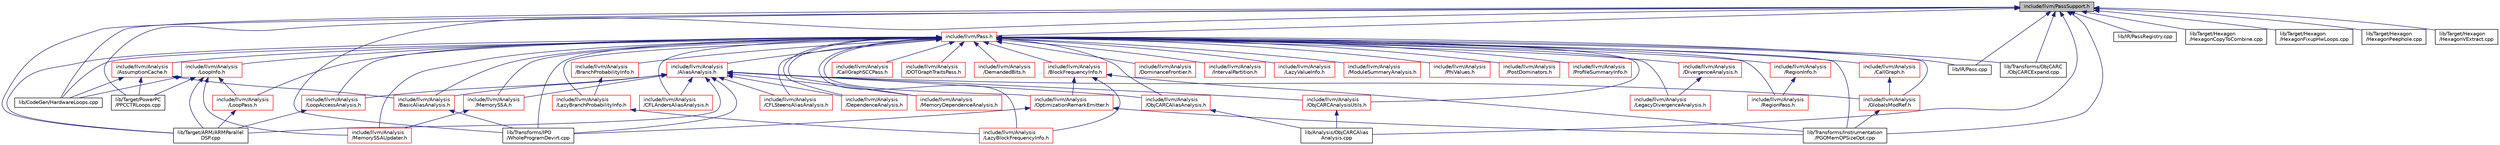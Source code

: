 digraph "include/llvm/PassSupport.h"
{
 // LATEX_PDF_SIZE
  bgcolor="transparent";
  edge [fontname="Helvetica",fontsize="10",labelfontname="Helvetica",labelfontsize="10"];
  node [fontname="Helvetica",fontsize="10",shape="box"];
  Node1 [label="include/llvm/PassSupport.h",height=0.2,width=0.4,color="black", fillcolor="grey75", style="filled", fontcolor="black",tooltip=" "];
  Node1 -> Node2 [dir="back",color="midnightblue",fontsize="10",style="solid",fontname="Helvetica"];
  Node2 [label="include/llvm/Pass.h",height=0.2,width=0.4,color="red",URL="$Pass_8h.html",tooltip=" "];
  Node2 -> Node3 [dir="back",color="midnightblue",fontsize="10",style="solid",fontname="Helvetica"];
  Node3 [label="include/llvm/Analysis\l/AliasAnalysis.h",height=0.2,width=0.4,color="red",URL="$AliasAnalysis_8h.html",tooltip=" "];
  Node3 -> Node98 [dir="back",color="midnightblue",fontsize="10",style="solid",fontname="Helvetica"];
  Node98 [label="include/llvm/Analysis\l/BasicAliasAnalysis.h",height=0.2,width=0.4,color="red",URL="$BasicAliasAnalysis_8h.html",tooltip="This is the interface for LLVM's primary stateless and local alias analysis."];
  Node98 -> Node154 [dir="back",color="midnightblue",fontsize="10",style="solid",fontname="Helvetica"];
  Node154 [label="lib/Transforms/IPO\l/WholeProgramDevirt.cpp",height=0.2,width=0.4,color="black",URL="$WholeProgramDevirt_8cpp.html",tooltip=" "];
  Node3 -> Node160 [dir="back",color="midnightblue",fontsize="10",style="solid",fontname="Helvetica"];
  Node160 [label="include/llvm/Analysis\l/CFLAndersAliasAnalysis.h",height=0.2,width=0.4,color="red",URL="$CFLAndersAliasAnalysis_8h.html",tooltip="This is the interface for LLVM's inclusion-based alias analysis implemented with CFL graph reachabili..."];
  Node3 -> Node162 [dir="back",color="midnightblue",fontsize="10",style="solid",fontname="Helvetica"];
  Node162 [label="include/llvm/Analysis\l/CFLSteensAliasAnalysis.h",height=0.2,width=0.4,color="red",URL="$CFLSteensAliasAnalysis_8h.html",tooltip="This is the interface for LLVM's unification-based alias analysis implemented with CFL graph reachabi..."];
  Node3 -> Node164 [dir="back",color="midnightblue",fontsize="10",style="solid",fontname="Helvetica"];
  Node164 [label="include/llvm/Analysis\l/DependenceAnalysis.h",height=0.2,width=0.4,color="red",URL="$DependenceAnalysis_8h.html",tooltip=" "];
  Node3 -> Node168 [dir="back",color="midnightblue",fontsize="10",style="solid",fontname="Helvetica"];
  Node168 [label="include/llvm/Analysis\l/GlobalsModRef.h",height=0.2,width=0.4,color="red",URL="$GlobalsModRef_8h.html",tooltip="This is the interface for a simple mod/ref and alias analysis over globals."];
  Node168 -> Node172 [dir="back",color="midnightblue",fontsize="10",style="solid",fontname="Helvetica"];
  Node172 [label="lib/Transforms/Instrumentation\l/PGOMemOPSizeOpt.cpp",height=0.2,width=0.4,color="black",URL="$PGOMemOPSizeOpt_8cpp.html",tooltip=" "];
  Node3 -> Node5 [dir="back",color="midnightblue",fontsize="10",style="solid",fontname="Helvetica"];
  Node5 [label="include/llvm/Analysis\l/LoopAccessAnalysis.h",height=0.2,width=0.4,color="red",URL="$LoopAccessAnalysis_8h.html",tooltip=" "];
  Node5 -> Node90 [dir="back",color="midnightblue",fontsize="10",style="solid",fontname="Helvetica"];
  Node90 [label="lib/Target/ARM/ARMParallel\lDSP.cpp",height=0.2,width=0.4,color="black",URL="$ARMParallelDSP_8cpp.html",tooltip="Armv6 introduced instructions to perform 32-bit SIMD operations."];
  Node3 -> Node219 [dir="back",color="midnightblue",fontsize="10",style="solid",fontname="Helvetica"];
  Node219 [label="include/llvm/Analysis\l/MemoryDependenceAnalysis.h",height=0.2,width=0.4,color="red",URL="$MemoryDependenceAnalysis_8h.html",tooltip=" "];
  Node3 -> Node227 [dir="back",color="midnightblue",fontsize="10",style="solid",fontname="Helvetica"];
  Node227 [label="include/llvm/Analysis\l/MemorySSA.h",height=0.2,width=0.4,color="red",URL="$MemorySSA_8h.html",tooltip="This file exposes an interface to building/using memory SSA to walk memory instructions using a use/d..."];
  Node227 -> Node228 [dir="back",color="midnightblue",fontsize="10",style="solid",fontname="Helvetica"];
  Node228 [label="include/llvm/Analysis\l/MemorySSAUpdater.h",height=0.2,width=0.4,color="red",URL="$MemorySSAUpdater_8h.html",tooltip=" "];
  Node3 -> Node235 [dir="back",color="midnightblue",fontsize="10",style="solid",fontname="Helvetica"];
  Node235 [label="include/llvm/Analysis\l/ObjCARCAliasAnalysis.h",height=0.2,width=0.4,color="red",URL="$ObjCARCAliasAnalysis_8h.html",tooltip="This file declares a simple ARC-aware AliasAnalysis using special knowledge of Objective C to enhance..."];
  Node235 -> Node236 [dir="back",color="midnightblue",fontsize="10",style="solid",fontname="Helvetica"];
  Node236 [label="lib/Analysis/ObjCARCAlias\lAnalysis.cpp",height=0.2,width=0.4,color="black",URL="$ObjCARCAliasAnalysis_8cpp.html",tooltip="This file defines a simple ARC-aware AliasAnalysis using special knowledge of Objective C to enhance ..."];
  Node3 -> Node238 [dir="back",color="midnightblue",fontsize="10",style="solid",fontname="Helvetica"];
  Node238 [label="include/llvm/Analysis\l/ObjCARCAnalysisUtils.h",height=0.2,width=0.4,color="red",URL="$ObjCARCAnalysisUtils_8h.html",tooltip="This file defines common analysis utilities used by the ObjC ARC Optimizer."];
  Node238 -> Node236 [dir="back",color="midnightblue",fontsize="10",style="solid",fontname="Helvetica"];
  Node3 -> Node90 [dir="back",color="midnightblue",fontsize="10",style="solid",fontname="Helvetica"];
  Node3 -> Node154 [dir="back",color="midnightblue",fontsize="10",style="solid",fontname="Helvetica"];
  Node2 -> Node1336 [dir="back",color="midnightblue",fontsize="10",style="solid",fontname="Helvetica"];
  Node1336 [label="include/llvm/Analysis\l/AssumptionCache.h",height=0.2,width=0.4,color="red",URL="$AssumptionCache_8h.html",tooltip=" "];
  Node1336 -> Node98 [dir="back",color="midnightblue",fontsize="10",style="solid",fontname="Helvetica"];
  Node1336 -> Node200 [dir="back",color="midnightblue",fontsize="10",style="solid",fontname="Helvetica"];
  Node200 [label="lib/CodeGen/HardwareLoops.cpp",height=0.2,width=0.4,color="black",URL="$HardwareLoops_8cpp.html",tooltip="Insert hardware loop intrinsics into loops which are deemed profitable by the target,..."];
  Node1336 -> Node34 [dir="back",color="midnightblue",fontsize="10",style="solid",fontname="Helvetica"];
  Node34 [label="lib/Target/PowerPC\l/PPCCTRLoops.cpp",height=0.2,width=0.4,color="black",URL="$PPCCTRLoops_8cpp.html",tooltip=" "];
  Node2 -> Node98 [dir="back",color="midnightblue",fontsize="10",style="solid",fontname="Helvetica"];
  Node2 -> Node1376 [dir="back",color="midnightblue",fontsize="10",style="solid",fontname="Helvetica"];
  Node1376 [label="include/llvm/Analysis\l/BlockFrequencyInfo.h",height=0.2,width=0.4,color="red",URL="$BlockFrequencyInfo_8h.html",tooltip=" "];
  Node1376 -> Node1377 [dir="back",color="midnightblue",fontsize="10",style="solid",fontname="Helvetica"];
  Node1377 [label="include/llvm/Analysis\l/LazyBlockFrequencyInfo.h",height=0.2,width=0.4,color="red",URL="$LazyBlockFrequencyInfo_8h.html",tooltip=" "];
  Node1376 -> Node1380 [dir="back",color="midnightblue",fontsize="10",style="solid",fontname="Helvetica"];
  Node1380 [label="include/llvm/Analysis\l/OptimizationRemarkEmitter.h",height=0.2,width=0.4,color="red",URL="$OptimizationRemarkEmitter_8h.html",tooltip=" "];
  Node1380 -> Node154 [dir="back",color="midnightblue",fontsize="10",style="solid",fontname="Helvetica"];
  Node1380 -> Node172 [dir="back",color="midnightblue",fontsize="10",style="solid",fontname="Helvetica"];
  Node1376 -> Node172 [dir="back",color="midnightblue",fontsize="10",style="solid",fontname="Helvetica"];
  Node2 -> Node1390 [dir="back",color="midnightblue",fontsize="10",style="solid",fontname="Helvetica"];
  Node1390 [label="include/llvm/Analysis\l/BranchProbabilityInfo.h",height=0.2,width=0.4,color="red",URL="$BranchProbabilityInfo_8h.html",tooltip=" "];
  Node1390 -> Node1391 [dir="back",color="midnightblue",fontsize="10",style="solid",fontname="Helvetica"];
  Node1391 [label="include/llvm/Analysis\l/LazyBranchProbabilityInfo.h",height=0.2,width=0.4,color="red",URL="$LazyBranchProbabilityInfo_8h.html",tooltip=" "];
  Node1391 -> Node1377 [dir="back",color="midnightblue",fontsize="10",style="solid",fontname="Helvetica"];
  Node2 -> Node160 [dir="back",color="midnightblue",fontsize="10",style="solid",fontname="Helvetica"];
  Node2 -> Node162 [dir="back",color="midnightblue",fontsize="10",style="solid",fontname="Helvetica"];
  Node2 -> Node1394 [dir="back",color="midnightblue",fontsize="10",style="solid",fontname="Helvetica"];
  Node1394 [label="include/llvm/Analysis\l/CallGraph.h",height=0.2,width=0.4,color="red",URL="$CallGraph_8h.html",tooltip="This file provides interfaces used to build and manipulate a call graph, which is a very useful tool ..."];
  Node1394 -> Node168 [dir="back",color="midnightblue",fontsize="10",style="solid",fontname="Helvetica"];
  Node2 -> Node1402 [dir="back",color="midnightblue",fontsize="10",style="solid",fontname="Helvetica"];
  Node1402 [label="include/llvm/Analysis\l/CallGraphSCCPass.h",height=0.2,width=0.4,color="red",URL="$CallGraphSCCPass_8h.html",tooltip=" "];
  Node2 -> Node1405 [dir="back",color="midnightblue",fontsize="10",style="solid",fontname="Helvetica"];
  Node1405 [label="include/llvm/Analysis\l/DOTGraphTraitsPass.h",height=0.2,width=0.4,color="red",URL="$DOTGraphTraitsPass_8h.html",tooltip=" "];
  Node2 -> Node1408 [dir="back",color="midnightblue",fontsize="10",style="solid",fontname="Helvetica"];
  Node1408 [label="include/llvm/Analysis\l/DemandedBits.h",height=0.2,width=0.4,color="red",URL="$DemandedBits_8h.html",tooltip=" "];
  Node2 -> Node164 [dir="back",color="midnightblue",fontsize="10",style="solid",fontname="Helvetica"];
  Node2 -> Node1409 [dir="back",color="midnightblue",fontsize="10",style="solid",fontname="Helvetica"];
  Node1409 [label="include/llvm/Analysis\l/DivergenceAnalysis.h",height=0.2,width=0.4,color="red",URL="$DivergenceAnalysis_8h.html",tooltip=" "];
  Node1409 -> Node1410 [dir="back",color="midnightblue",fontsize="10",style="solid",fontname="Helvetica"];
  Node1410 [label="include/llvm/Analysis\l/LegacyDivergenceAnalysis.h",height=0.2,width=0.4,color="red",URL="$LegacyDivergenceAnalysis_8h.html",tooltip=" "];
  Node2 -> Node1412 [dir="back",color="midnightblue",fontsize="10",style="solid",fontname="Helvetica"];
  Node1412 [label="include/llvm/Analysis\l/DominanceFrontier.h",height=0.2,width=0.4,color="red",URL="$DominanceFrontier_8h.html",tooltip=" "];
  Node2 -> Node168 [dir="back",color="midnightblue",fontsize="10",style="solid",fontname="Helvetica"];
  Node2 -> Node1417 [dir="back",color="midnightblue",fontsize="10",style="solid",fontname="Helvetica"];
  Node1417 [label="include/llvm/Analysis\l/IntervalPartition.h",height=0.2,width=0.4,color="red",URL="$IntervalPartition_8h.html",tooltip=" "];
  Node2 -> Node1377 [dir="back",color="midnightblue",fontsize="10",style="solid",fontname="Helvetica"];
  Node2 -> Node1391 [dir="back",color="midnightblue",fontsize="10",style="solid",fontname="Helvetica"];
  Node2 -> Node1420 [dir="back",color="midnightblue",fontsize="10",style="solid",fontname="Helvetica"];
  Node1420 [label="include/llvm/Analysis\l/LazyValueInfo.h",height=0.2,width=0.4,color="red",URL="$LazyValueInfo_8h.html",tooltip=" "];
  Node2 -> Node1410 [dir="back",color="midnightblue",fontsize="10",style="solid",fontname="Helvetica"];
  Node2 -> Node5 [dir="back",color="midnightblue",fontsize="10",style="solid",fontname="Helvetica"];
  Node2 -> Node1421 [dir="back",color="midnightblue",fontsize="10",style="solid",fontname="Helvetica"];
  Node1421 [label="include/llvm/Analysis\l/LoopInfo.h",height=0.2,width=0.4,color="red",URL="$LoopInfo_8h.html",tooltip=" "];
  Node1421 -> Node1425 [dir="back",color="midnightblue",fontsize="10",style="solid",fontname="Helvetica"];
  Node1425 [label="include/llvm/Analysis\l/LoopPass.h",height=0.2,width=0.4,color="red",URL="$LoopPass_8h.html",tooltip=" "];
  Node1425 -> Node90 [dir="back",color="midnightblue",fontsize="10",style="solid",fontname="Helvetica"];
  Node1421 -> Node228 [dir="back",color="midnightblue",fontsize="10",style="solid",fontname="Helvetica"];
  Node1421 -> Node200 [dir="back",color="midnightblue",fontsize="10",style="solid",fontname="Helvetica"];
  Node1421 -> Node90 [dir="back",color="midnightblue",fontsize="10",style="solid",fontname="Helvetica"];
  Node1421 -> Node34 [dir="back",color="midnightblue",fontsize="10",style="solid",fontname="Helvetica"];
  Node2 -> Node1425 [dir="back",color="midnightblue",fontsize="10",style="solid",fontname="Helvetica"];
  Node2 -> Node219 [dir="back",color="midnightblue",fontsize="10",style="solid",fontname="Helvetica"];
  Node2 -> Node227 [dir="back",color="midnightblue",fontsize="10",style="solid",fontname="Helvetica"];
  Node2 -> Node228 [dir="back",color="midnightblue",fontsize="10",style="solid",fontname="Helvetica"];
  Node2 -> Node1444 [dir="back",color="midnightblue",fontsize="10",style="solid",fontname="Helvetica"];
  Node1444 [label="include/llvm/Analysis\l/ModuleSummaryAnalysis.h",height=0.2,width=0.4,color="red",URL="$ModuleSummaryAnalysis_8h.html",tooltip="This is the interface to build a ModuleSummaryIndex for a module."];
  Node2 -> Node235 [dir="back",color="midnightblue",fontsize="10",style="solid",fontname="Helvetica"];
  Node2 -> Node238 [dir="back",color="midnightblue",fontsize="10",style="solid",fontname="Helvetica"];
  Node2 -> Node1380 [dir="back",color="midnightblue",fontsize="10",style="solid",fontname="Helvetica"];
  Node2 -> Node1446 [dir="back",color="midnightblue",fontsize="10",style="solid",fontname="Helvetica"];
  Node1446 [label="include/llvm/Analysis\l/PhiValues.h",height=0.2,width=0.4,color="red",URL="$PhiValues_8h.html",tooltip=" "];
  Node2 -> Node1448 [dir="back",color="midnightblue",fontsize="10",style="solid",fontname="Helvetica"];
  Node1448 [label="include/llvm/Analysis\l/PostDominators.h",height=0.2,width=0.4,color="red",URL="$PostDominators_8h.html",tooltip=" "];
  Node2 -> Node1462 [dir="back",color="midnightblue",fontsize="10",style="solid",fontname="Helvetica"];
  Node1462 [label="include/llvm/Analysis\l/ProfileSummaryInfo.h",height=0.2,width=0.4,color="red",URL="$ProfileSummaryInfo_8h.html",tooltip=" "];
  Node2 -> Node1463 [dir="back",color="midnightblue",fontsize="10",style="solid",fontname="Helvetica"];
  Node1463 [label="include/llvm/Analysis\l/RegionInfo.h",height=0.2,width=0.4,color="red",URL="$RegionInfo_8h.html",tooltip=" "];
  Node1463 -> Node1465 [dir="back",color="midnightblue",fontsize="10",style="solid",fontname="Helvetica"];
  Node1465 [label="include/llvm/Analysis\l/RegionPass.h",height=0.2,width=0.4,color="red",URL="$RegionPass_8h.html",tooltip=" "];
  Node2 -> Node1465 [dir="back",color="midnightblue",fontsize="10",style="solid",fontname="Helvetica"];
  Node2 -> Node200 [dir="back",color="midnightblue",fontsize="10",style="solid",fontname="Helvetica"];
  Node2 -> Node1790 [dir="back",color="midnightblue",fontsize="10",style="solid",fontname="Helvetica"];
  Node1790 [label="lib/IR/Pass.cpp",height=0.2,width=0.4,color="black",URL="$Pass_8cpp.html",tooltip=" "];
  Node2 -> Node90 [dir="back",color="midnightblue",fontsize="10",style="solid",fontname="Helvetica"];
  Node2 -> Node154 [dir="back",color="midnightblue",fontsize="10",style="solid",fontname="Helvetica"];
  Node2 -> Node172 [dir="back",color="midnightblue",fontsize="10",style="solid",fontname="Helvetica"];
  Node2 -> Node246 [dir="back",color="midnightblue",fontsize="10",style="solid",fontname="Helvetica"];
  Node246 [label="lib/Transforms/ObjCARC\l/ObjCARCExpand.cpp",height=0.2,width=0.4,color="black",URL="$ObjCARCExpand_8cpp.html",tooltip="This file defines ObjC ARC optimizations."];
  Node1 -> Node236 [dir="back",color="midnightblue",fontsize="10",style="solid",fontname="Helvetica"];
  Node1 -> Node200 [dir="back",color="midnightblue",fontsize="10",style="solid",fontname="Helvetica"];
  Node1 -> Node1790 [dir="back",color="midnightblue",fontsize="10",style="solid",fontname="Helvetica"];
  Node1 -> Node1878 [dir="back",color="midnightblue",fontsize="10",style="solid",fontname="Helvetica"];
  Node1878 [label="lib/IR/PassRegistry.cpp",height=0.2,width=0.4,color="black",URL="$PassRegistry_8cpp.html",tooltip=" "];
  Node1 -> Node90 [dir="back",color="midnightblue",fontsize="10",style="solid",fontname="Helvetica"];
  Node1 -> Node680 [dir="back",color="midnightblue",fontsize="10",style="solid",fontname="Helvetica"];
  Node680 [label="lib/Target/Hexagon\l/HexagonCopyToCombine.cpp",height=0.2,width=0.4,color="black",URL="$HexagonCopyToCombine_8cpp.html",tooltip=" "];
  Node1 -> Node670 [dir="back",color="midnightblue",fontsize="10",style="solid",fontname="Helvetica"];
  Node670 [label="lib/Target/Hexagon\l/HexagonFixupHwLoops.cpp",height=0.2,width=0.4,color="black",URL="$HexagonFixupHwLoops_8cpp.html",tooltip=" "];
  Node1 -> Node694 [dir="back",color="midnightblue",fontsize="10",style="solid",fontname="Helvetica"];
  Node694 [label="lib/Target/Hexagon\l/HexagonPeephole.cpp",height=0.2,width=0.4,color="black",URL="$HexagonPeephole_8cpp.html",tooltip=" "];
  Node1 -> Node696 [dir="back",color="midnightblue",fontsize="10",style="solid",fontname="Helvetica"];
  Node696 [label="lib/Target/Hexagon\l/HexagonVExtract.cpp",height=0.2,width=0.4,color="black",URL="$HexagonVExtract_8cpp.html",tooltip=" "];
  Node1 -> Node34 [dir="back",color="midnightblue",fontsize="10",style="solid",fontname="Helvetica"];
  Node1 -> Node154 [dir="back",color="midnightblue",fontsize="10",style="solid",fontname="Helvetica"];
  Node1 -> Node172 [dir="back",color="midnightblue",fontsize="10",style="solid",fontname="Helvetica"];
  Node1 -> Node246 [dir="back",color="midnightblue",fontsize="10",style="solid",fontname="Helvetica"];
}
